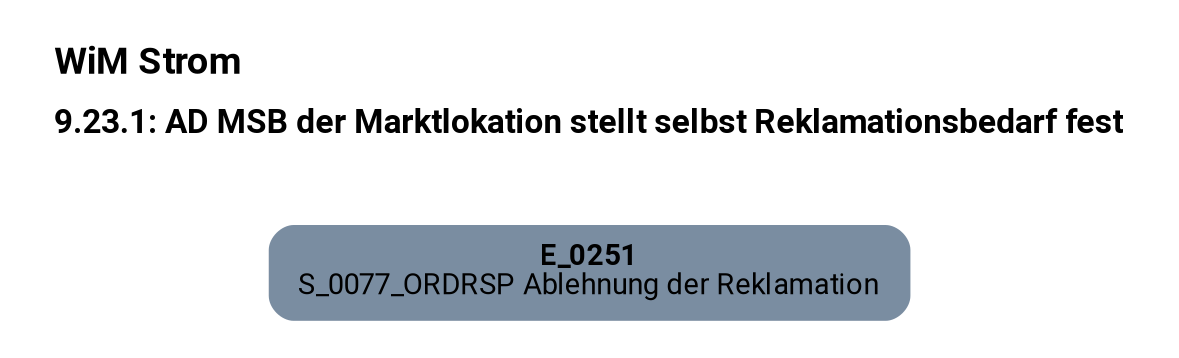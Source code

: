 digraph D {
    labelloc="t";
    label=<<B><FONT POINT-SIZE="18">WiM Strom</FONT></B><BR align="left"/><BR/><B><FONT POINT-SIZE="16">9.23.1: AD MSB der Marktlokation stellt selbst Reklamationsbedarf fest</FONT></B><BR align="left"/><BR/><BR/><BR/>>;
    ratio="compress";
    concentrate=true;
    pack=true;
    rankdir=TB;
    packmode="array";
    size="20,20";
    fontsize=12;
    pad=0.25;
    "Empty" [margin="0.2,0.12", shape=box, style="filled,rounded", penwidth=0.0, fillcolor="#7a8da1", label=<<B>E_0251</B><BR align="center"/><FONT>S_0077_ORDRSP Ablehnung der Reklamation</FONT><BR align="center"/>>, fontname="Roboto, sans-serif"];


    bgcolor="transparent";
fontname="Roboto, sans-serif";
}